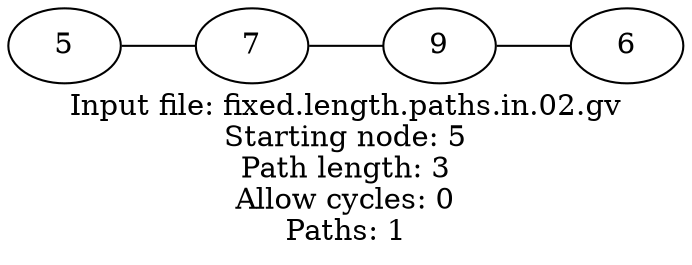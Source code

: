 graph fixed_length_paths
{
	label = "Input file: fixed.length.paths.in.02.gv\nStarting node: 5\nPath length: 3\nAllow cycles: 0\nPaths: 1" rankdir = LR

	"1" [label = "5"]
	"2" [label = "7"]
	"3" [label = "9"]
	"4" [label = "6"]

	"1"  --  "2"  --  "3"  --  "4"
}

